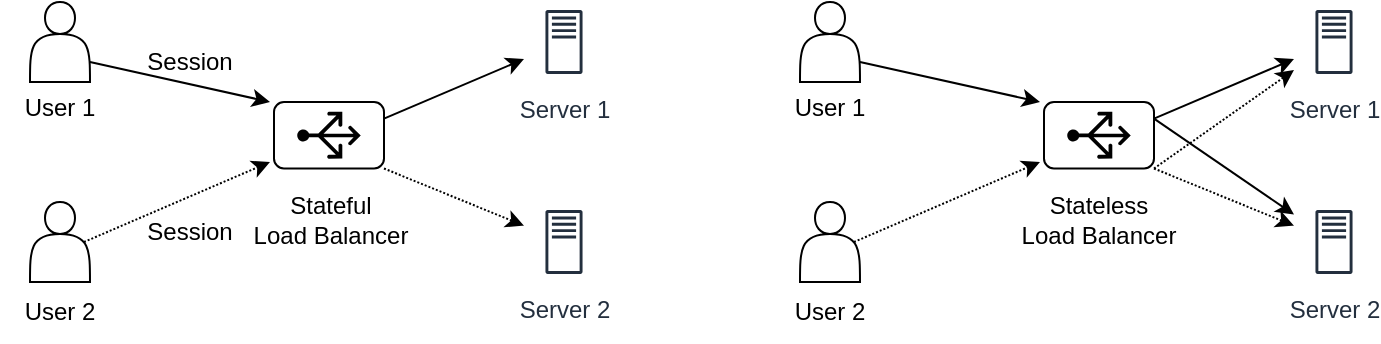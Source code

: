 <mxfile version="21.6.6" type="github">
  <diagram name="Page-1" id="IpIZHipiZmfi_9Dl7z55">
    <mxGraphModel dx="954" dy="497" grid="1" gridSize="10" guides="1" tooltips="1" connect="1" arrows="1" fold="1" page="1" pageScale="1" pageWidth="850" pageHeight="1100" math="0" shadow="0">
      <root>
        <mxCell id="0" />
        <mxCell id="1" parent="0" />
        <mxCell id="NkLDDhdEy8TB52Z4eJ05-1" value="" style="group" vertex="1" connectable="0" parent="1">
          <mxGeometry x="162" y="190" width="55" height="33.25" as="geometry" />
        </mxCell>
        <mxCell id="NkLDDhdEy8TB52Z4eJ05-2" value="" style="rounded=1;whiteSpace=wrap;html=1;" vertex="1" parent="NkLDDhdEy8TB52Z4eJ05-1">
          <mxGeometry width="55" height="33.25" as="geometry" />
        </mxCell>
        <mxCell id="NkLDDhdEy8TB52Z4eJ05-3" value="" style="sketch=0;aspect=fixed;pointerEvents=1;shadow=0;dashed=0;html=1;strokeColor=none;labelPosition=center;verticalLabelPosition=bottom;verticalAlign=top;align=center;fillColor=#000000;shape=mxgraph.azure.load_balancer_generic;direction=north;strokeWidth=1;" vertex="1" parent="NkLDDhdEy8TB52Z4eJ05-1">
          <mxGeometry x="11.62" y="4.87" width="31.76" height="23.5" as="geometry" />
        </mxCell>
        <mxCell id="NkLDDhdEy8TB52Z4eJ05-4" value="Stateful &lt;br&gt;Load Balancer" style="text;html=1;strokeColor=none;fillColor=none;align=center;verticalAlign=middle;whiteSpace=wrap;rounded=0;" vertex="1" parent="1">
          <mxGeometry x="149" y="230.87" width="83" height="37.13" as="geometry" />
        </mxCell>
        <mxCell id="NkLDDhdEy8TB52Z4eJ05-9" value="" style="shape=actor;whiteSpace=wrap;html=1;" vertex="1" parent="1">
          <mxGeometry x="40" y="140" width="30" height="40" as="geometry" />
        </mxCell>
        <mxCell id="NkLDDhdEy8TB52Z4eJ05-10" value="" style="shape=actor;whiteSpace=wrap;html=1;" vertex="1" parent="1">
          <mxGeometry x="40" y="240" width="30" height="40" as="geometry" />
        </mxCell>
        <mxCell id="NkLDDhdEy8TB52Z4eJ05-14" value="Server 1" style="sketch=0;outlineConnect=0;fontColor=#232F3E;gradientColor=none;strokeColor=#232F3E;fillColor=#ffffff;dashed=0;verticalLabelPosition=bottom;verticalAlign=top;align=center;html=1;fontSize=12;fontStyle=0;aspect=fixed;shape=mxgraph.aws4.resourceIcon;resIcon=mxgraph.aws4.traditional_server;" vertex="1" parent="1">
          <mxGeometry x="287" y="140" width="40" height="40" as="geometry" />
        </mxCell>
        <mxCell id="NkLDDhdEy8TB52Z4eJ05-15" value="Server 2" style="sketch=0;outlineConnect=0;fontColor=#232F3E;gradientColor=none;strokeColor=#232F3E;fillColor=#ffffff;dashed=0;verticalLabelPosition=bottom;verticalAlign=top;align=center;html=1;fontSize=12;fontStyle=0;aspect=fixed;shape=mxgraph.aws4.resourceIcon;resIcon=mxgraph.aws4.traditional_server;" vertex="1" parent="1">
          <mxGeometry x="287" y="240" width="40" height="40" as="geometry" />
        </mxCell>
        <mxCell id="NkLDDhdEy8TB52Z4eJ05-25" value="" style="endArrow=classic;html=1;rounded=0;exitX=0.9;exitY=0.5;exitDx=0;exitDy=0;exitPerimeter=0;dashed=1;dashPattern=1 1;" edge="1" parent="1" source="NkLDDhdEy8TB52Z4eJ05-10">
          <mxGeometry width="50" height="50" relative="1" as="geometry">
            <mxPoint x="90" y="370" as="sourcePoint" />
            <mxPoint x="160" y="220" as="targetPoint" />
          </mxGeometry>
        </mxCell>
        <mxCell id="NkLDDhdEy8TB52Z4eJ05-26" value="" style="endArrow=classic;html=1;rounded=0;exitX=1;exitY=1;exitDx=0;exitDy=0;dashed=1;dashPattern=1 1;" edge="1" parent="1" source="NkLDDhdEy8TB52Z4eJ05-2" target="NkLDDhdEy8TB52Z4eJ05-15">
          <mxGeometry width="50" height="50" relative="1" as="geometry">
            <mxPoint x="427" y="290" as="sourcePoint" />
            <mxPoint x="477" y="240" as="targetPoint" />
          </mxGeometry>
        </mxCell>
        <mxCell id="NkLDDhdEy8TB52Z4eJ05-27" value="" style="endArrow=classic;html=1;rounded=0;exitX=1;exitY=0.25;exitDx=0;exitDy=0;" edge="1" parent="1" source="NkLDDhdEy8TB52Z4eJ05-2" target="NkLDDhdEy8TB52Z4eJ05-14">
          <mxGeometry width="50" height="50" relative="1" as="geometry">
            <mxPoint x="427" y="290" as="sourcePoint" />
            <mxPoint x="477" y="240" as="targetPoint" />
          </mxGeometry>
        </mxCell>
        <mxCell id="NkLDDhdEy8TB52Z4eJ05-28" value="" style="endArrow=classic;html=1;rounded=0;exitX=1;exitY=0.75;exitDx=0;exitDy=0;" edge="1" parent="1" source="NkLDDhdEy8TB52Z4eJ05-9">
          <mxGeometry relative="1" as="geometry">
            <mxPoint x="370" y="260" as="sourcePoint" />
            <mxPoint x="160" y="190" as="targetPoint" />
          </mxGeometry>
        </mxCell>
        <mxCell id="NkLDDhdEy8TB52Z4eJ05-31" value="Session" style="text;html=1;strokeColor=none;fillColor=none;align=center;verticalAlign=middle;whiteSpace=wrap;rounded=0;" vertex="1" parent="1">
          <mxGeometry x="90" y="155" width="60" height="30" as="geometry" />
        </mxCell>
        <mxCell id="NkLDDhdEy8TB52Z4eJ05-32" value="Session" style="text;html=1;strokeColor=none;fillColor=none;align=center;verticalAlign=middle;whiteSpace=wrap;rounded=0;" vertex="1" parent="1">
          <mxGeometry x="90" y="240" width="60" height="30" as="geometry" />
        </mxCell>
        <mxCell id="NkLDDhdEy8TB52Z4eJ05-33" value="User 1" style="text;html=1;strokeColor=none;fillColor=none;align=center;verticalAlign=middle;whiteSpace=wrap;rounded=0;" vertex="1" parent="1">
          <mxGeometry x="25" y="178" width="60" height="30" as="geometry" />
        </mxCell>
        <mxCell id="NkLDDhdEy8TB52Z4eJ05-34" value="User 2" style="text;html=1;strokeColor=none;fillColor=none;align=center;verticalAlign=middle;whiteSpace=wrap;rounded=0;" vertex="1" parent="1">
          <mxGeometry x="25" y="280" width="60" height="30" as="geometry" />
        </mxCell>
        <mxCell id="NkLDDhdEy8TB52Z4eJ05-39" value="" style="group" vertex="1" connectable="0" parent="1">
          <mxGeometry x="547" y="190" width="55" height="33.25" as="geometry" />
        </mxCell>
        <mxCell id="NkLDDhdEy8TB52Z4eJ05-40" value="" style="rounded=1;whiteSpace=wrap;html=1;" vertex="1" parent="NkLDDhdEy8TB52Z4eJ05-39">
          <mxGeometry width="55" height="33.25" as="geometry" />
        </mxCell>
        <mxCell id="NkLDDhdEy8TB52Z4eJ05-41" value="" style="sketch=0;aspect=fixed;pointerEvents=1;shadow=0;dashed=0;html=1;strokeColor=none;labelPosition=center;verticalLabelPosition=bottom;verticalAlign=top;align=center;fillColor=#000000;shape=mxgraph.azure.load_balancer_generic;direction=north;strokeWidth=1;" vertex="1" parent="NkLDDhdEy8TB52Z4eJ05-39">
          <mxGeometry x="11.62" y="4.87" width="31.76" height="23.5" as="geometry" />
        </mxCell>
        <mxCell id="NkLDDhdEy8TB52Z4eJ05-43" value="" style="shape=actor;whiteSpace=wrap;html=1;" vertex="1" parent="1">
          <mxGeometry x="425" y="140" width="30" height="40" as="geometry" />
        </mxCell>
        <mxCell id="NkLDDhdEy8TB52Z4eJ05-44" value="" style="shape=actor;whiteSpace=wrap;html=1;" vertex="1" parent="1">
          <mxGeometry x="425" y="240" width="30" height="40" as="geometry" />
        </mxCell>
        <mxCell id="NkLDDhdEy8TB52Z4eJ05-45" value="Server 1" style="sketch=0;outlineConnect=0;fontColor=#232F3E;gradientColor=none;strokeColor=#232F3E;fillColor=#ffffff;dashed=0;verticalLabelPosition=bottom;verticalAlign=top;align=center;html=1;fontSize=12;fontStyle=0;aspect=fixed;shape=mxgraph.aws4.resourceIcon;resIcon=mxgraph.aws4.traditional_server;" vertex="1" parent="1">
          <mxGeometry x="672" y="140" width="40" height="40" as="geometry" />
        </mxCell>
        <mxCell id="NkLDDhdEy8TB52Z4eJ05-46" value="Server 2" style="sketch=0;outlineConnect=0;fontColor=#232F3E;gradientColor=none;strokeColor=#232F3E;fillColor=#ffffff;dashed=0;verticalLabelPosition=bottom;verticalAlign=top;align=center;html=1;fontSize=12;fontStyle=0;aspect=fixed;shape=mxgraph.aws4.resourceIcon;resIcon=mxgraph.aws4.traditional_server;" vertex="1" parent="1">
          <mxGeometry x="672" y="240" width="40" height="40" as="geometry" />
        </mxCell>
        <mxCell id="NkLDDhdEy8TB52Z4eJ05-47" value="" style="endArrow=classic;html=1;rounded=0;exitX=0.9;exitY=0.5;exitDx=0;exitDy=0;exitPerimeter=0;dashed=1;dashPattern=1 1;" edge="1" parent="1" source="NkLDDhdEy8TB52Z4eJ05-44">
          <mxGeometry width="50" height="50" relative="1" as="geometry">
            <mxPoint x="475" y="370" as="sourcePoint" />
            <mxPoint x="545" y="220" as="targetPoint" />
          </mxGeometry>
        </mxCell>
        <mxCell id="NkLDDhdEy8TB52Z4eJ05-48" value="" style="endArrow=classic;html=1;rounded=0;exitX=1;exitY=1;exitDx=0;exitDy=0;dashed=1;dashPattern=1 1;" edge="1" parent="1" source="NkLDDhdEy8TB52Z4eJ05-40" target="NkLDDhdEy8TB52Z4eJ05-45">
          <mxGeometry width="50" height="50" relative="1" as="geometry">
            <mxPoint x="812" y="290" as="sourcePoint" />
            <mxPoint x="862" y="240" as="targetPoint" />
          </mxGeometry>
        </mxCell>
        <mxCell id="NkLDDhdEy8TB52Z4eJ05-49" value="" style="endArrow=classic;html=1;rounded=0;exitX=1;exitY=0.25;exitDx=0;exitDy=0;" edge="1" parent="1" source="NkLDDhdEy8TB52Z4eJ05-40" target="NkLDDhdEy8TB52Z4eJ05-45">
          <mxGeometry width="50" height="50" relative="1" as="geometry">
            <mxPoint x="812" y="290" as="sourcePoint" />
            <mxPoint x="862" y="240" as="targetPoint" />
          </mxGeometry>
        </mxCell>
        <mxCell id="NkLDDhdEy8TB52Z4eJ05-50" value="" style="endArrow=classic;html=1;rounded=0;exitX=1;exitY=0.75;exitDx=0;exitDy=0;" edge="1" parent="1" source="NkLDDhdEy8TB52Z4eJ05-43">
          <mxGeometry relative="1" as="geometry">
            <mxPoint x="755" y="260" as="sourcePoint" />
            <mxPoint x="545" y="190" as="targetPoint" />
          </mxGeometry>
        </mxCell>
        <mxCell id="NkLDDhdEy8TB52Z4eJ05-53" value="User 1" style="text;html=1;strokeColor=none;fillColor=none;align=center;verticalAlign=middle;whiteSpace=wrap;rounded=0;" vertex="1" parent="1">
          <mxGeometry x="410" y="178" width="60" height="30" as="geometry" />
        </mxCell>
        <mxCell id="NkLDDhdEy8TB52Z4eJ05-54" value="User 2" style="text;html=1;strokeColor=none;fillColor=none;align=center;verticalAlign=middle;whiteSpace=wrap;rounded=0;" vertex="1" parent="1">
          <mxGeometry x="410" y="280" width="60" height="30" as="geometry" />
        </mxCell>
        <mxCell id="NkLDDhdEy8TB52Z4eJ05-55" value="" style="endArrow=classic;html=1;rounded=0;exitX=1;exitY=0.25;exitDx=0;exitDy=0;" edge="1" parent="1" source="NkLDDhdEy8TB52Z4eJ05-40" target="NkLDDhdEy8TB52Z4eJ05-46">
          <mxGeometry width="50" height="50" relative="1" as="geometry">
            <mxPoint x="400" y="290" as="sourcePoint" />
            <mxPoint x="450" y="240" as="targetPoint" />
          </mxGeometry>
        </mxCell>
        <mxCell id="NkLDDhdEy8TB52Z4eJ05-56" value="" style="endArrow=classic;html=1;rounded=0;exitX=1;exitY=1;exitDx=0;exitDy=0;dashed=1;dashPattern=1 1;" edge="1" parent="1" source="NkLDDhdEy8TB52Z4eJ05-40" target="NkLDDhdEy8TB52Z4eJ05-46">
          <mxGeometry width="50" height="50" relative="1" as="geometry">
            <mxPoint x="400" y="290" as="sourcePoint" />
            <mxPoint x="450" y="240" as="targetPoint" />
          </mxGeometry>
        </mxCell>
        <mxCell id="NkLDDhdEy8TB52Z4eJ05-58" value="Stateless&lt;br&gt;Load Balancer" style="text;html=1;strokeColor=none;fillColor=none;align=center;verticalAlign=middle;whiteSpace=wrap;rounded=0;" vertex="1" parent="1">
          <mxGeometry x="533" y="230.87" width="83" height="37.13" as="geometry" />
        </mxCell>
      </root>
    </mxGraphModel>
  </diagram>
</mxfile>
